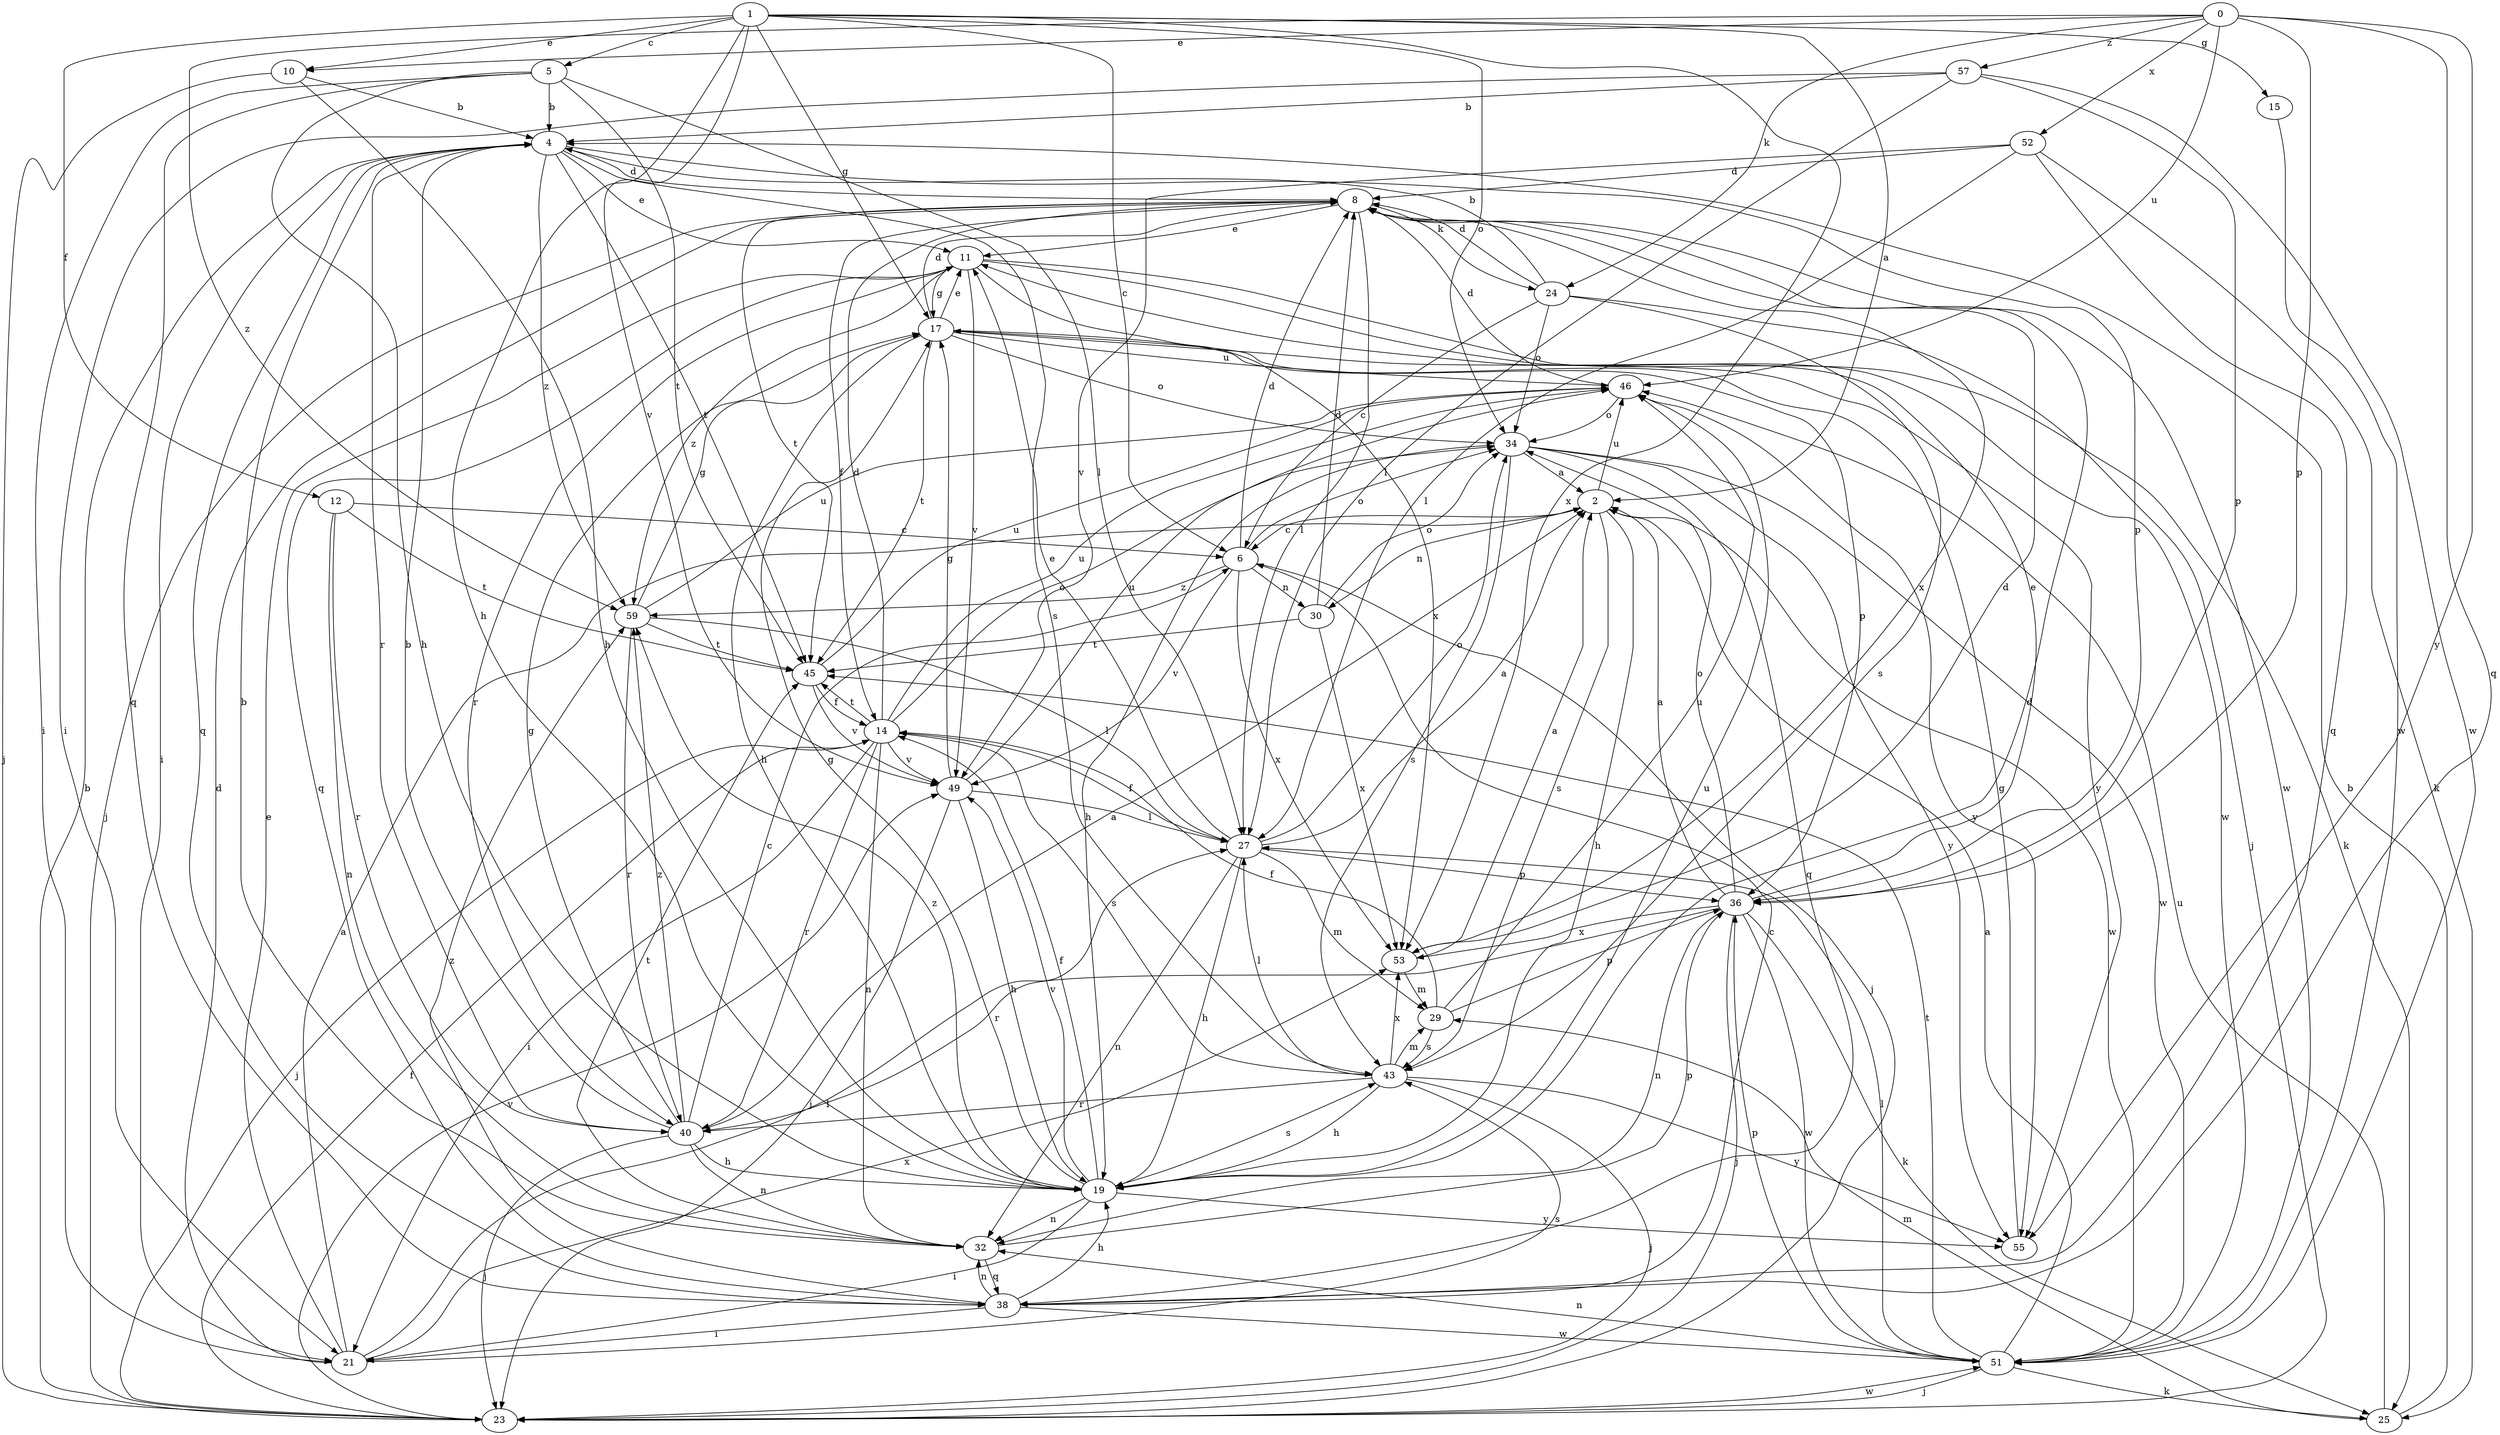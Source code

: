 strict digraph  {
0;
1;
2;
4;
5;
6;
8;
10;
11;
12;
14;
15;
17;
19;
21;
23;
24;
25;
27;
29;
30;
32;
34;
36;
38;
40;
43;
45;
46;
49;
51;
52;
53;
55;
57;
59;
0 -> 10  [label=e];
0 -> 24  [label=k];
0 -> 36  [label=p];
0 -> 38  [label=q];
0 -> 46  [label=u];
0 -> 52  [label=x];
0 -> 55  [label=y];
0 -> 57  [label=z];
0 -> 59  [label=z];
1 -> 2  [label=a];
1 -> 5  [label=c];
1 -> 6  [label=c];
1 -> 10  [label=e];
1 -> 12  [label=f];
1 -> 15  [label=g];
1 -> 17  [label=g];
1 -> 19  [label=h];
1 -> 34  [label=o];
1 -> 49  [label=v];
1 -> 53  [label=x];
2 -> 6  [label=c];
2 -> 19  [label=h];
2 -> 30  [label=n];
2 -> 43  [label=s];
2 -> 46  [label=u];
2 -> 51  [label=w];
4 -> 8  [label=d];
4 -> 11  [label=e];
4 -> 21  [label=i];
4 -> 36  [label=p];
4 -> 38  [label=q];
4 -> 40  [label=r];
4 -> 43  [label=s];
4 -> 45  [label=t];
4 -> 59  [label=z];
5 -> 4  [label=b];
5 -> 19  [label=h];
5 -> 21  [label=i];
5 -> 27  [label=l];
5 -> 38  [label=q];
5 -> 45  [label=t];
6 -> 8  [label=d];
6 -> 23  [label=j];
6 -> 30  [label=n];
6 -> 34  [label=o];
6 -> 49  [label=v];
6 -> 53  [label=x];
6 -> 59  [label=z];
8 -> 11  [label=e];
8 -> 14  [label=f];
8 -> 23  [label=j];
8 -> 24  [label=k];
8 -> 27  [label=l];
8 -> 45  [label=t];
8 -> 51  [label=w];
8 -> 53  [label=x];
10 -> 4  [label=b];
10 -> 19  [label=h];
10 -> 23  [label=j];
11 -> 17  [label=g];
11 -> 25  [label=k];
11 -> 38  [label=q];
11 -> 40  [label=r];
11 -> 49  [label=v];
11 -> 51  [label=w];
11 -> 53  [label=x];
11 -> 59  [label=z];
12 -> 6  [label=c];
12 -> 32  [label=n];
12 -> 40  [label=r];
12 -> 45  [label=t];
14 -> 8  [label=d];
14 -> 21  [label=i];
14 -> 23  [label=j];
14 -> 32  [label=n];
14 -> 34  [label=o];
14 -> 40  [label=r];
14 -> 43  [label=s];
14 -> 45  [label=t];
14 -> 46  [label=u];
14 -> 49  [label=v];
15 -> 51  [label=w];
17 -> 8  [label=d];
17 -> 11  [label=e];
17 -> 19  [label=h];
17 -> 34  [label=o];
17 -> 36  [label=p];
17 -> 45  [label=t];
17 -> 46  [label=u];
17 -> 55  [label=y];
19 -> 8  [label=d];
19 -> 14  [label=f];
19 -> 17  [label=g];
19 -> 21  [label=i];
19 -> 32  [label=n];
19 -> 43  [label=s];
19 -> 46  [label=u];
19 -> 49  [label=v];
19 -> 55  [label=y];
19 -> 59  [label=z];
21 -> 2  [label=a];
21 -> 8  [label=d];
21 -> 11  [label=e];
21 -> 27  [label=l];
21 -> 43  [label=s];
21 -> 53  [label=x];
23 -> 4  [label=b];
23 -> 14  [label=f];
23 -> 49  [label=v];
23 -> 51  [label=w];
24 -> 4  [label=b];
24 -> 6  [label=c];
24 -> 8  [label=d];
24 -> 23  [label=j];
24 -> 34  [label=o];
24 -> 43  [label=s];
25 -> 4  [label=b];
25 -> 29  [label=m];
25 -> 46  [label=u];
27 -> 2  [label=a];
27 -> 11  [label=e];
27 -> 14  [label=f];
27 -> 19  [label=h];
27 -> 29  [label=m];
27 -> 32  [label=n];
27 -> 34  [label=o];
27 -> 36  [label=p];
29 -> 14  [label=f];
29 -> 36  [label=p];
29 -> 43  [label=s];
29 -> 46  [label=u];
30 -> 8  [label=d];
30 -> 34  [label=o];
30 -> 45  [label=t];
30 -> 53  [label=x];
32 -> 4  [label=b];
32 -> 36  [label=p];
32 -> 38  [label=q];
32 -> 45  [label=t];
34 -> 2  [label=a];
34 -> 19  [label=h];
34 -> 38  [label=q];
34 -> 43  [label=s];
34 -> 51  [label=w];
34 -> 55  [label=y];
36 -> 2  [label=a];
36 -> 11  [label=e];
36 -> 23  [label=j];
36 -> 25  [label=k];
36 -> 32  [label=n];
36 -> 34  [label=o];
36 -> 40  [label=r];
36 -> 51  [label=w];
36 -> 53  [label=x];
38 -> 6  [label=c];
38 -> 19  [label=h];
38 -> 21  [label=i];
38 -> 32  [label=n];
38 -> 51  [label=w];
38 -> 59  [label=z];
40 -> 2  [label=a];
40 -> 4  [label=b];
40 -> 6  [label=c];
40 -> 17  [label=g];
40 -> 19  [label=h];
40 -> 23  [label=j];
40 -> 32  [label=n];
40 -> 59  [label=z];
43 -> 19  [label=h];
43 -> 23  [label=j];
43 -> 27  [label=l];
43 -> 29  [label=m];
43 -> 40  [label=r];
43 -> 53  [label=x];
43 -> 55  [label=y];
45 -> 14  [label=f];
45 -> 46  [label=u];
45 -> 49  [label=v];
46 -> 8  [label=d];
46 -> 34  [label=o];
46 -> 55  [label=y];
49 -> 17  [label=g];
49 -> 19  [label=h];
49 -> 23  [label=j];
49 -> 27  [label=l];
49 -> 46  [label=u];
51 -> 2  [label=a];
51 -> 23  [label=j];
51 -> 25  [label=k];
51 -> 27  [label=l];
51 -> 32  [label=n];
51 -> 36  [label=p];
51 -> 45  [label=t];
52 -> 8  [label=d];
52 -> 25  [label=k];
52 -> 27  [label=l];
52 -> 38  [label=q];
52 -> 49  [label=v];
53 -> 2  [label=a];
53 -> 8  [label=d];
53 -> 29  [label=m];
55 -> 17  [label=g];
57 -> 4  [label=b];
57 -> 21  [label=i];
57 -> 27  [label=l];
57 -> 36  [label=p];
57 -> 51  [label=w];
59 -> 17  [label=g];
59 -> 27  [label=l];
59 -> 40  [label=r];
59 -> 45  [label=t];
59 -> 46  [label=u];
}
